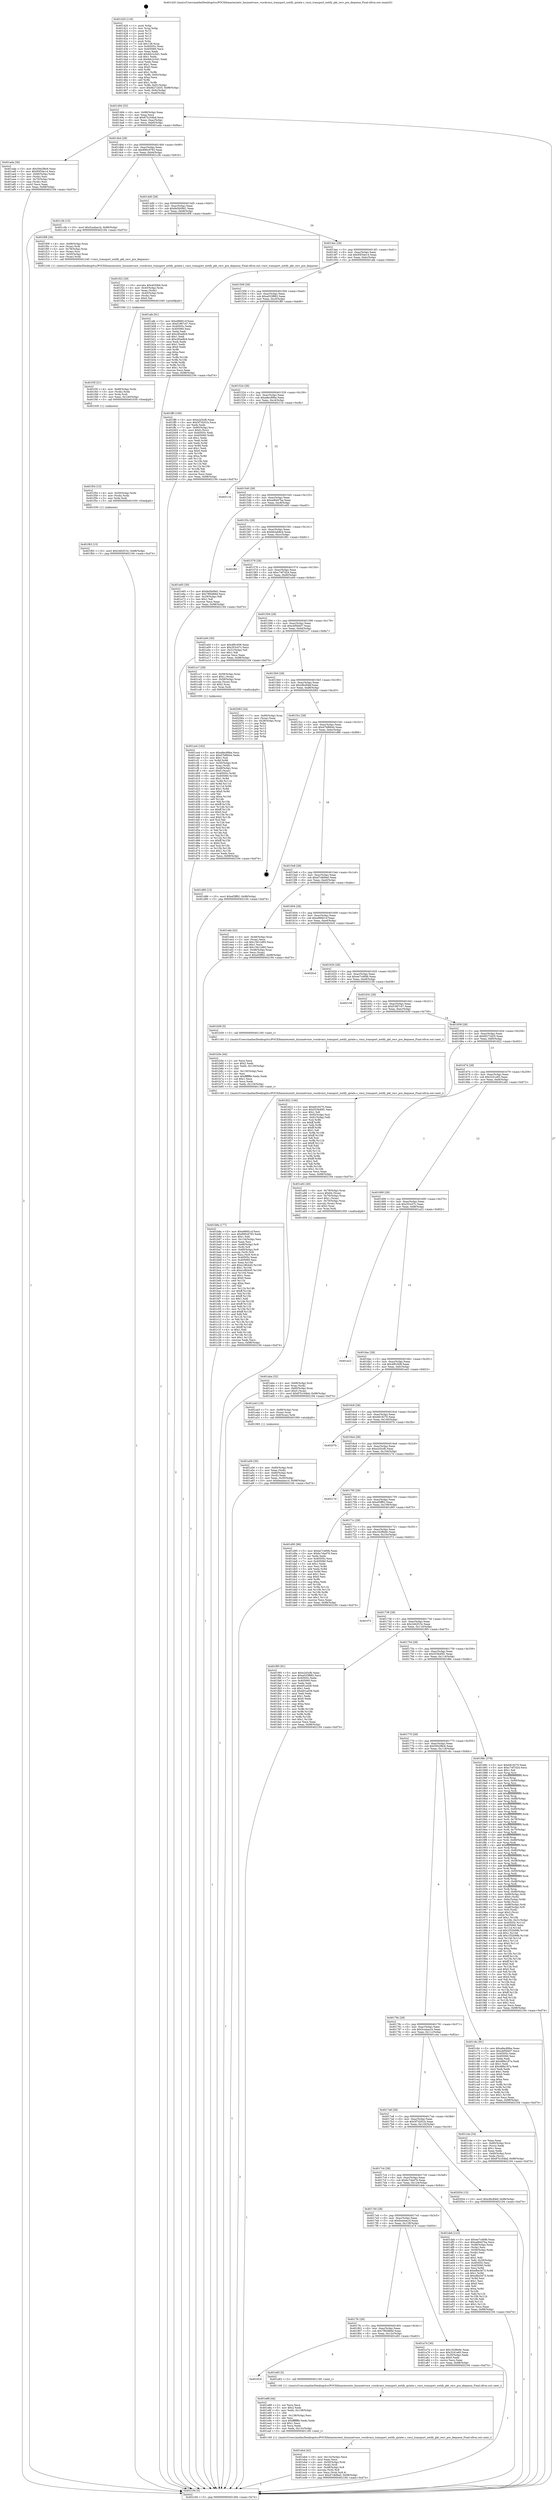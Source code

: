 digraph "0x401420" {
  label = "0x401420 (/mnt/c/Users/mathe/Desktop/tcc/POCII/binaries/extr_linuxnetvmw_vsockvmci_transport_notify_qstate.c_vmci_transport_notify_pkt_recv_pre_dequeue_Final-ollvm.out::main(0))"
  labelloc = "t"
  node[shape=record]

  Entry [label="",width=0.3,height=0.3,shape=circle,fillcolor=black,style=filled]
  "0x401494" [label="{
     0x401494 [32]\l
     | [instrs]\l
     &nbsp;&nbsp;0x401494 \<+6\>: mov -0x98(%rbp),%eax\l
     &nbsp;&nbsp;0x40149a \<+2\>: mov %eax,%ecx\l
     &nbsp;&nbsp;0x40149c \<+6\>: sub $0x87b164bd,%ecx\l
     &nbsp;&nbsp;0x4014a2 \<+6\>: mov %eax,-0xac(%rbp)\l
     &nbsp;&nbsp;0x4014a8 \<+6\>: mov %ecx,-0xb0(%rbp)\l
     &nbsp;&nbsp;0x4014ae \<+6\>: je 0000000000401ada \<main+0x6ba\>\l
  }"]
  "0x401ada" [label="{
     0x401ada [36]\l
     | [instrs]\l
     &nbsp;&nbsp;0x401ada \<+5\>: mov $0x5942f8c6,%eax\l
     &nbsp;&nbsp;0x401adf \<+5\>: mov $0x95f34e14,%ecx\l
     &nbsp;&nbsp;0x401ae4 \<+4\>: mov -0x60(%rbp),%rdx\l
     &nbsp;&nbsp;0x401ae8 \<+2\>: mov (%rdx),%esi\l
     &nbsp;&nbsp;0x401aea \<+4\>: mov -0x70(%rbp),%rdx\l
     &nbsp;&nbsp;0x401aee \<+2\>: cmp (%rdx),%esi\l
     &nbsp;&nbsp;0x401af0 \<+3\>: cmovl %ecx,%eax\l
     &nbsp;&nbsp;0x401af3 \<+6\>: mov %eax,-0x98(%rbp)\l
     &nbsp;&nbsp;0x401af9 \<+5\>: jmp 0000000000402194 \<main+0xd74\>\l
  }"]
  "0x4014b4" [label="{
     0x4014b4 [28]\l
     | [instrs]\l
     &nbsp;&nbsp;0x4014b4 \<+5\>: jmp 00000000004014b9 \<main+0x99\>\l
     &nbsp;&nbsp;0x4014b9 \<+6\>: mov -0xac(%rbp),%eax\l
     &nbsp;&nbsp;0x4014bf \<+5\>: sub $0x890c9783,%eax\l
     &nbsp;&nbsp;0x4014c4 \<+6\>: mov %eax,-0xb4(%rbp)\l
     &nbsp;&nbsp;0x4014ca \<+6\>: je 0000000000401c3b \<main+0x81b\>\l
  }"]
  Exit [label="",width=0.3,height=0.3,shape=circle,fillcolor=black,style=filled,peripheries=2]
  "0x401c3b" [label="{
     0x401c3b [15]\l
     | [instrs]\l
     &nbsp;&nbsp;0x401c3b \<+10\>: movl $0x5ca4aa1b,-0x98(%rbp)\l
     &nbsp;&nbsp;0x401c45 \<+5\>: jmp 0000000000402194 \<main+0xd74\>\l
  }"]
  "0x4014d0" [label="{
     0x4014d0 [28]\l
     | [instrs]\l
     &nbsp;&nbsp;0x4014d0 \<+5\>: jmp 00000000004014d5 \<main+0xb5\>\l
     &nbsp;&nbsp;0x4014d5 \<+6\>: mov -0xac(%rbp),%eax\l
     &nbsp;&nbsp;0x4014db \<+5\>: sub $0x8e5b09d1,%eax\l
     &nbsp;&nbsp;0x4014e0 \<+6\>: mov %eax,-0xb8(%rbp)\l
     &nbsp;&nbsp;0x4014e6 \<+6\>: je 0000000000401f08 \<main+0xae8\>\l
  }"]
  "0x401f63" [label="{
     0x401f63 [15]\l
     | [instrs]\l
     &nbsp;&nbsp;0x401f63 \<+10\>: movl $0x2462f15c,-0x98(%rbp)\l
     &nbsp;&nbsp;0x401f6d \<+5\>: jmp 0000000000402194 \<main+0xd74\>\l
  }"]
  "0x401f08" [label="{
     0x401f08 [26]\l
     | [instrs]\l
     &nbsp;&nbsp;0x401f08 \<+4\>: mov -0x68(%rbp),%rax\l
     &nbsp;&nbsp;0x401f0c \<+3\>: mov (%rax),%rdi\l
     &nbsp;&nbsp;0x401f0f \<+4\>: mov -0x78(%rbp),%rax\l
     &nbsp;&nbsp;0x401f13 \<+3\>: mov (%rax),%rsi\l
     &nbsp;&nbsp;0x401f16 \<+4\>: mov -0x50(%rbp),%rax\l
     &nbsp;&nbsp;0x401f1a \<+3\>: mov (%rax),%rdx\l
     &nbsp;&nbsp;0x401f1d \<+5\>: call 0000000000401240 \<vmci_transport_notify_pkt_recv_pre_dequeue\>\l
     | [calls]\l
     &nbsp;&nbsp;0x401240 \{1\} (/mnt/c/Users/mathe/Desktop/tcc/POCII/binaries/extr_linuxnetvmw_vsockvmci_transport_notify_qstate.c_vmci_transport_notify_pkt_recv_pre_dequeue_Final-ollvm.out::vmci_transport_notify_pkt_recv_pre_dequeue)\l
  }"]
  "0x4014ec" [label="{
     0x4014ec [28]\l
     | [instrs]\l
     &nbsp;&nbsp;0x4014ec \<+5\>: jmp 00000000004014f1 \<main+0xd1\>\l
     &nbsp;&nbsp;0x4014f1 \<+6\>: mov -0xac(%rbp),%eax\l
     &nbsp;&nbsp;0x4014f7 \<+5\>: sub $0x95f34e14,%eax\l
     &nbsp;&nbsp;0x4014fc \<+6\>: mov %eax,-0xbc(%rbp)\l
     &nbsp;&nbsp;0x401502 \<+6\>: je 0000000000401afe \<main+0x6de\>\l
  }"]
  "0x401f54" [label="{
     0x401f54 [15]\l
     | [instrs]\l
     &nbsp;&nbsp;0x401f54 \<+4\>: mov -0x50(%rbp),%rdx\l
     &nbsp;&nbsp;0x401f58 \<+3\>: mov (%rdx),%rdx\l
     &nbsp;&nbsp;0x401f5b \<+3\>: mov %rdx,%rdi\l
     &nbsp;&nbsp;0x401f5e \<+5\>: call 0000000000401030 \<free@plt\>\l
     | [calls]\l
     &nbsp;&nbsp;0x401030 \{1\} (unknown)\l
  }"]
  "0x401afe" [label="{
     0x401afe [91]\l
     | [instrs]\l
     &nbsp;&nbsp;0x401afe \<+5\>: mov $0xe86fd1cf,%eax\l
     &nbsp;&nbsp;0x401b03 \<+5\>: mov $0xf1987c47,%ecx\l
     &nbsp;&nbsp;0x401b08 \<+7\>: mov 0x40505c,%edx\l
     &nbsp;&nbsp;0x401b0f \<+7\>: mov 0x405060,%esi\l
     &nbsp;&nbsp;0x401b16 \<+2\>: mov %edx,%edi\l
     &nbsp;&nbsp;0x401b18 \<+6\>: add $0xc85adfc9,%edi\l
     &nbsp;&nbsp;0x401b1e \<+3\>: sub $0x1,%edi\l
     &nbsp;&nbsp;0x401b21 \<+6\>: sub $0xc85adfc9,%edi\l
     &nbsp;&nbsp;0x401b27 \<+3\>: imul %edi,%edx\l
     &nbsp;&nbsp;0x401b2a \<+3\>: and $0x1,%edx\l
     &nbsp;&nbsp;0x401b2d \<+3\>: cmp $0x0,%edx\l
     &nbsp;&nbsp;0x401b30 \<+4\>: sete %r8b\l
     &nbsp;&nbsp;0x401b34 \<+3\>: cmp $0xa,%esi\l
     &nbsp;&nbsp;0x401b37 \<+4\>: setl %r9b\l
     &nbsp;&nbsp;0x401b3b \<+3\>: mov %r8b,%r10b\l
     &nbsp;&nbsp;0x401b3e \<+3\>: and %r9b,%r10b\l
     &nbsp;&nbsp;0x401b41 \<+3\>: xor %r9b,%r8b\l
     &nbsp;&nbsp;0x401b44 \<+3\>: or %r8b,%r10b\l
     &nbsp;&nbsp;0x401b47 \<+4\>: test $0x1,%r10b\l
     &nbsp;&nbsp;0x401b4b \<+3\>: cmovne %ecx,%eax\l
     &nbsp;&nbsp;0x401b4e \<+6\>: mov %eax,-0x98(%rbp)\l
     &nbsp;&nbsp;0x401b54 \<+5\>: jmp 0000000000402194 \<main+0xd74\>\l
  }"]
  "0x401508" [label="{
     0x401508 [28]\l
     | [instrs]\l
     &nbsp;&nbsp;0x401508 \<+5\>: jmp 000000000040150d \<main+0xed\>\l
     &nbsp;&nbsp;0x40150d \<+6\>: mov -0xac(%rbp),%eax\l
     &nbsp;&nbsp;0x401513 \<+5\>: sub $0xa033f882,%eax\l
     &nbsp;&nbsp;0x401518 \<+6\>: mov %eax,-0xc0(%rbp)\l
     &nbsp;&nbsp;0x40151e \<+6\>: je 0000000000401ff0 \<main+0xbd0\>\l
  }"]
  "0x401f3f" [label="{
     0x401f3f [21]\l
     | [instrs]\l
     &nbsp;&nbsp;0x401f3f \<+4\>: mov -0x68(%rbp),%rdx\l
     &nbsp;&nbsp;0x401f43 \<+3\>: mov (%rdx),%rdx\l
     &nbsp;&nbsp;0x401f46 \<+3\>: mov %rdx,%rdi\l
     &nbsp;&nbsp;0x401f49 \<+6\>: mov %eax,-0x140(%rbp)\l
     &nbsp;&nbsp;0x401f4f \<+5\>: call 0000000000401030 \<free@plt\>\l
     | [calls]\l
     &nbsp;&nbsp;0x401030 \{1\} (unknown)\l
  }"]
  "0x401ff0" [label="{
     0x401ff0 [100]\l
     | [instrs]\l
     &nbsp;&nbsp;0x401ff0 \<+5\>: mov $0xe2d3cfb,%eax\l
     &nbsp;&nbsp;0x401ff5 \<+5\>: mov $0x5f7d201b,%ecx\l
     &nbsp;&nbsp;0x401ffa \<+2\>: xor %edx,%edx\l
     &nbsp;&nbsp;0x401ffc \<+7\>: mov -0x90(%rbp),%rsi\l
     &nbsp;&nbsp;0x402003 \<+6\>: movl $0x0,(%rsi)\l
     &nbsp;&nbsp;0x402009 \<+7\>: mov 0x40505c,%edi\l
     &nbsp;&nbsp;0x402010 \<+8\>: mov 0x405060,%r8d\l
     &nbsp;&nbsp;0x402018 \<+3\>: sub $0x1,%edx\l
     &nbsp;&nbsp;0x40201b \<+3\>: mov %edi,%r9d\l
     &nbsp;&nbsp;0x40201e \<+3\>: add %edx,%r9d\l
     &nbsp;&nbsp;0x402021 \<+4\>: imul %r9d,%edi\l
     &nbsp;&nbsp;0x402025 \<+3\>: and $0x1,%edi\l
     &nbsp;&nbsp;0x402028 \<+3\>: cmp $0x0,%edi\l
     &nbsp;&nbsp;0x40202b \<+4\>: sete %r10b\l
     &nbsp;&nbsp;0x40202f \<+4\>: cmp $0xa,%r8d\l
     &nbsp;&nbsp;0x402033 \<+4\>: setl %r11b\l
     &nbsp;&nbsp;0x402037 \<+3\>: mov %r10b,%bl\l
     &nbsp;&nbsp;0x40203a \<+3\>: and %r11b,%bl\l
     &nbsp;&nbsp;0x40203d \<+3\>: xor %r11b,%r10b\l
     &nbsp;&nbsp;0x402040 \<+3\>: or %r10b,%bl\l
     &nbsp;&nbsp;0x402043 \<+3\>: test $0x1,%bl\l
     &nbsp;&nbsp;0x402046 \<+3\>: cmovne %ecx,%eax\l
     &nbsp;&nbsp;0x402049 \<+6\>: mov %eax,-0x98(%rbp)\l
     &nbsp;&nbsp;0x40204f \<+5\>: jmp 0000000000402194 \<main+0xd74\>\l
  }"]
  "0x401524" [label="{
     0x401524 [28]\l
     | [instrs]\l
     &nbsp;&nbsp;0x401524 \<+5\>: jmp 0000000000401529 \<main+0x109\>\l
     &nbsp;&nbsp;0x401529 \<+6\>: mov -0xac(%rbp),%eax\l
     &nbsp;&nbsp;0x40152f \<+5\>: sub $0xa8ec89be,%eax\l
     &nbsp;&nbsp;0x401534 \<+6\>: mov %eax,-0xc4(%rbp)\l
     &nbsp;&nbsp;0x40153a \<+6\>: je 000000000040211b \<main+0xcfb\>\l
  }"]
  "0x401f22" [label="{
     0x401f22 [29]\l
     | [instrs]\l
     &nbsp;&nbsp;0x401f22 \<+10\>: movabs $0x4030b6,%rdi\l
     &nbsp;&nbsp;0x401f2c \<+4\>: mov -0x40(%rbp),%rdx\l
     &nbsp;&nbsp;0x401f30 \<+2\>: mov %eax,(%rdx)\l
     &nbsp;&nbsp;0x401f32 \<+4\>: mov -0x40(%rbp),%rdx\l
     &nbsp;&nbsp;0x401f36 \<+2\>: mov (%rdx),%esi\l
     &nbsp;&nbsp;0x401f38 \<+2\>: mov $0x0,%al\l
     &nbsp;&nbsp;0x401f3a \<+5\>: call 0000000000401040 \<printf@plt\>\l
     | [calls]\l
     &nbsp;&nbsp;0x401040 \{1\} (unknown)\l
  }"]
  "0x40211b" [label="{
     0x40211b\l
  }", style=dashed]
  "0x401540" [label="{
     0x401540 [28]\l
     | [instrs]\l
     &nbsp;&nbsp;0x401540 \<+5\>: jmp 0000000000401545 \<main+0x125\>\l
     &nbsp;&nbsp;0x401545 \<+6\>: mov -0xac(%rbp),%eax\l
     &nbsp;&nbsp;0x40154b \<+5\>: sub $0xad8447ba,%eax\l
     &nbsp;&nbsp;0x401550 \<+6\>: mov %eax,-0xc8(%rbp)\l
     &nbsp;&nbsp;0x401556 \<+6\>: je 0000000000401e65 \<main+0xa45\>\l
  }"]
  "0x401eb4" [label="{
     0x401eb4 [42]\l
     | [instrs]\l
     &nbsp;&nbsp;0x401eb4 \<+6\>: mov -0x13c(%rbp),%ecx\l
     &nbsp;&nbsp;0x401eba \<+3\>: imul %eax,%ecx\l
     &nbsp;&nbsp;0x401ebd \<+4\>: mov -0x50(%rbp),%rdi\l
     &nbsp;&nbsp;0x401ec1 \<+3\>: mov (%rdi),%rdi\l
     &nbsp;&nbsp;0x401ec4 \<+4\>: mov -0x48(%rbp),%r8\l
     &nbsp;&nbsp;0x401ec8 \<+3\>: movslq (%r8),%r8\l
     &nbsp;&nbsp;0x401ecb \<+4\>: mov %ecx,(%rdi,%r8,4)\l
     &nbsp;&nbsp;0x401ecf \<+10\>: movl $0xd7c8d9a0,-0x98(%rbp)\l
     &nbsp;&nbsp;0x401ed9 \<+5\>: jmp 0000000000402194 \<main+0xd74\>\l
  }"]
  "0x401e65" [label="{
     0x401e65 [30]\l
     | [instrs]\l
     &nbsp;&nbsp;0x401e65 \<+5\>: mov $0x8e5b09d1,%eax\l
     &nbsp;&nbsp;0x401e6a \<+5\>: mov $0x7f60d66d,%ecx\l
     &nbsp;&nbsp;0x401e6f \<+3\>: mov -0x29(%rbp),%dl\l
     &nbsp;&nbsp;0x401e72 \<+3\>: test $0x1,%dl\l
     &nbsp;&nbsp;0x401e75 \<+3\>: cmovne %ecx,%eax\l
     &nbsp;&nbsp;0x401e78 \<+6\>: mov %eax,-0x98(%rbp)\l
     &nbsp;&nbsp;0x401e7e \<+5\>: jmp 0000000000402194 \<main+0xd74\>\l
  }"]
  "0x40155c" [label="{
     0x40155c [28]\l
     | [instrs]\l
     &nbsp;&nbsp;0x40155c \<+5\>: jmp 0000000000401561 \<main+0x141\>\l
     &nbsp;&nbsp;0x401561 \<+6\>: mov -0xac(%rbp),%eax\l
     &nbsp;&nbsp;0x401567 \<+5\>: sub $0xbb3ab8c4,%eax\l
     &nbsp;&nbsp;0x40156c \<+6\>: mov %eax,-0xcc(%rbp)\l
     &nbsp;&nbsp;0x401572 \<+6\>: je 0000000000401f81 \<main+0xb61\>\l
  }"]
  "0x401e88" [label="{
     0x401e88 [44]\l
     | [instrs]\l
     &nbsp;&nbsp;0x401e88 \<+2\>: xor %ecx,%ecx\l
     &nbsp;&nbsp;0x401e8a \<+5\>: mov $0x2,%edx\l
     &nbsp;&nbsp;0x401e8f \<+6\>: mov %edx,-0x138(%rbp)\l
     &nbsp;&nbsp;0x401e95 \<+1\>: cltd\l
     &nbsp;&nbsp;0x401e96 \<+6\>: mov -0x138(%rbp),%esi\l
     &nbsp;&nbsp;0x401e9c \<+2\>: idiv %esi\l
     &nbsp;&nbsp;0x401e9e \<+6\>: imul $0xfffffffe,%edx,%edx\l
     &nbsp;&nbsp;0x401ea4 \<+3\>: sub $0x1,%ecx\l
     &nbsp;&nbsp;0x401ea7 \<+2\>: sub %ecx,%edx\l
     &nbsp;&nbsp;0x401ea9 \<+6\>: mov %edx,-0x13c(%rbp)\l
     &nbsp;&nbsp;0x401eaf \<+5\>: call 0000000000401160 \<next_i\>\l
     | [calls]\l
     &nbsp;&nbsp;0x401160 \{1\} (/mnt/c/Users/mathe/Desktop/tcc/POCII/binaries/extr_linuxnetvmw_vsockvmci_transport_notify_qstate.c_vmci_transport_notify_pkt_recv_pre_dequeue_Final-ollvm.out::next_i)\l
  }"]
  "0x401f81" [label="{
     0x401f81\l
  }", style=dashed]
  "0x401578" [label="{
     0x401578 [28]\l
     | [instrs]\l
     &nbsp;&nbsp;0x401578 \<+5\>: jmp 000000000040157d \<main+0x15d\>\l
     &nbsp;&nbsp;0x40157d \<+6\>: mov -0xac(%rbp),%eax\l
     &nbsp;&nbsp;0x401583 \<+5\>: sub $0xc74f7d24,%eax\l
     &nbsp;&nbsp;0x401588 \<+6\>: mov %eax,-0xd0(%rbp)\l
     &nbsp;&nbsp;0x40158e \<+6\>: je 0000000000401a04 \<main+0x5e4\>\l
  }"]
  "0x401818" [label="{
     0x401818\l
  }", style=dashed]
  "0x401a04" [label="{
     0x401a04 [30]\l
     | [instrs]\l
     &nbsp;&nbsp;0x401a04 \<+5\>: mov $0x4f81608,%eax\l
     &nbsp;&nbsp;0x401a09 \<+5\>: mov $0x353c07c,%ecx\l
     &nbsp;&nbsp;0x401a0e \<+3\>: mov -0x31(%rbp),%dl\l
     &nbsp;&nbsp;0x401a11 \<+3\>: test $0x1,%dl\l
     &nbsp;&nbsp;0x401a14 \<+3\>: cmovne %ecx,%eax\l
     &nbsp;&nbsp;0x401a17 \<+6\>: mov %eax,-0x98(%rbp)\l
     &nbsp;&nbsp;0x401a1d \<+5\>: jmp 0000000000402194 \<main+0xd74\>\l
  }"]
  "0x401594" [label="{
     0x401594 [28]\l
     | [instrs]\l
     &nbsp;&nbsp;0x401594 \<+5\>: jmp 0000000000401599 \<main+0x179\>\l
     &nbsp;&nbsp;0x401599 \<+6\>: mov -0xac(%rbp),%eax\l
     &nbsp;&nbsp;0x40159f \<+5\>: sub $0xcbf5bb07,%eax\l
     &nbsp;&nbsp;0x4015a4 \<+6\>: mov %eax,-0xd4(%rbp)\l
     &nbsp;&nbsp;0x4015aa \<+6\>: je 0000000000401cc7 \<main+0x8a7\>\l
  }"]
  "0x401e83" [label="{
     0x401e83 [5]\l
     | [instrs]\l
     &nbsp;&nbsp;0x401e83 \<+5\>: call 0000000000401160 \<next_i\>\l
     | [calls]\l
     &nbsp;&nbsp;0x401160 \{1\} (/mnt/c/Users/mathe/Desktop/tcc/POCII/binaries/extr_linuxnetvmw_vsockvmci_transport_notify_qstate.c_vmci_transport_notify_pkt_recv_pre_dequeue_Final-ollvm.out::next_i)\l
  }"]
  "0x401cc7" [label="{
     0x401cc7 [29]\l
     | [instrs]\l
     &nbsp;&nbsp;0x401cc7 \<+4\>: mov -0x58(%rbp),%rax\l
     &nbsp;&nbsp;0x401ccb \<+6\>: movl $0x1,(%rax)\l
     &nbsp;&nbsp;0x401cd1 \<+4\>: mov -0x58(%rbp),%rax\l
     &nbsp;&nbsp;0x401cd5 \<+3\>: movslq (%rax),%rax\l
     &nbsp;&nbsp;0x401cd8 \<+4\>: shl $0x2,%rax\l
     &nbsp;&nbsp;0x401cdc \<+3\>: mov %rax,%rdi\l
     &nbsp;&nbsp;0x401cdf \<+5\>: call 0000000000401050 \<malloc@plt\>\l
     | [calls]\l
     &nbsp;&nbsp;0x401050 \{1\} (unknown)\l
  }"]
  "0x4015b0" [label="{
     0x4015b0 [28]\l
     | [instrs]\l
     &nbsp;&nbsp;0x4015b0 \<+5\>: jmp 00000000004015b5 \<main+0x195\>\l
     &nbsp;&nbsp;0x4015b5 \<+6\>: mov -0xac(%rbp),%eax\l
     &nbsp;&nbsp;0x4015bb \<+5\>: sub $0xcfbc84bf,%eax\l
     &nbsp;&nbsp;0x4015c0 \<+6\>: mov %eax,-0xd8(%rbp)\l
     &nbsp;&nbsp;0x4015c6 \<+6\>: je 0000000000402063 \<main+0xc43\>\l
  }"]
  "0x401ce4" [label="{
     0x401ce4 [162]\l
     | [instrs]\l
     &nbsp;&nbsp;0x401ce4 \<+5\>: mov $0xa8ec89be,%ecx\l
     &nbsp;&nbsp;0x401ce9 \<+5\>: mov $0xd7bf6644,%edx\l
     &nbsp;&nbsp;0x401cee \<+3\>: mov $0x1,%sil\l
     &nbsp;&nbsp;0x401cf1 \<+3\>: xor %r8d,%r8d\l
     &nbsp;&nbsp;0x401cf4 \<+4\>: mov -0x50(%rbp),%rdi\l
     &nbsp;&nbsp;0x401cf8 \<+3\>: mov %rax,(%rdi)\l
     &nbsp;&nbsp;0x401cfb \<+4\>: mov -0x48(%rbp),%rax\l
     &nbsp;&nbsp;0x401cff \<+6\>: movl $0x0,(%rax)\l
     &nbsp;&nbsp;0x401d05 \<+8\>: mov 0x40505c,%r9d\l
     &nbsp;&nbsp;0x401d0d \<+8\>: mov 0x405060,%r10d\l
     &nbsp;&nbsp;0x401d15 \<+4\>: sub $0x1,%r8d\l
     &nbsp;&nbsp;0x401d19 \<+3\>: mov %r9d,%r11d\l
     &nbsp;&nbsp;0x401d1c \<+3\>: add %r8d,%r11d\l
     &nbsp;&nbsp;0x401d1f \<+4\>: imul %r11d,%r9d\l
     &nbsp;&nbsp;0x401d23 \<+4\>: and $0x1,%r9d\l
     &nbsp;&nbsp;0x401d27 \<+4\>: cmp $0x0,%r9d\l
     &nbsp;&nbsp;0x401d2b \<+3\>: sete %bl\l
     &nbsp;&nbsp;0x401d2e \<+4\>: cmp $0xa,%r10d\l
     &nbsp;&nbsp;0x401d32 \<+4\>: setl %r14b\l
     &nbsp;&nbsp;0x401d36 \<+3\>: mov %bl,%r15b\l
     &nbsp;&nbsp;0x401d39 \<+4\>: xor $0xff,%r15b\l
     &nbsp;&nbsp;0x401d3d \<+3\>: mov %r14b,%r12b\l
     &nbsp;&nbsp;0x401d40 \<+4\>: xor $0xff,%r12b\l
     &nbsp;&nbsp;0x401d44 \<+4\>: xor $0x0,%sil\l
     &nbsp;&nbsp;0x401d48 \<+3\>: mov %r15b,%r13b\l
     &nbsp;&nbsp;0x401d4b \<+4\>: and $0x0,%r13b\l
     &nbsp;&nbsp;0x401d4f \<+3\>: and %sil,%bl\l
     &nbsp;&nbsp;0x401d52 \<+3\>: mov %r12b,%al\l
     &nbsp;&nbsp;0x401d55 \<+2\>: and $0x0,%al\l
     &nbsp;&nbsp;0x401d57 \<+3\>: and %sil,%r14b\l
     &nbsp;&nbsp;0x401d5a \<+3\>: or %bl,%r13b\l
     &nbsp;&nbsp;0x401d5d \<+3\>: or %r14b,%al\l
     &nbsp;&nbsp;0x401d60 \<+3\>: xor %al,%r13b\l
     &nbsp;&nbsp;0x401d63 \<+3\>: or %r12b,%r15b\l
     &nbsp;&nbsp;0x401d66 \<+4\>: xor $0xff,%r15b\l
     &nbsp;&nbsp;0x401d6a \<+4\>: or $0x0,%sil\l
     &nbsp;&nbsp;0x401d6e \<+3\>: and %sil,%r15b\l
     &nbsp;&nbsp;0x401d71 \<+3\>: or %r15b,%r13b\l
     &nbsp;&nbsp;0x401d74 \<+4\>: test $0x1,%r13b\l
     &nbsp;&nbsp;0x401d78 \<+3\>: cmovne %edx,%ecx\l
     &nbsp;&nbsp;0x401d7b \<+6\>: mov %ecx,-0x98(%rbp)\l
     &nbsp;&nbsp;0x401d81 \<+5\>: jmp 0000000000402194 \<main+0xd74\>\l
  }"]
  "0x402063" [label="{
     0x402063 [24]\l
     | [instrs]\l
     &nbsp;&nbsp;0x402063 \<+7\>: mov -0x90(%rbp),%rax\l
     &nbsp;&nbsp;0x40206a \<+2\>: mov (%rax),%eax\l
     &nbsp;&nbsp;0x40206c \<+4\>: lea -0x28(%rbp),%rsp\l
     &nbsp;&nbsp;0x402070 \<+1\>: pop %rbx\l
     &nbsp;&nbsp;0x402071 \<+2\>: pop %r12\l
     &nbsp;&nbsp;0x402073 \<+2\>: pop %r13\l
     &nbsp;&nbsp;0x402075 \<+2\>: pop %r14\l
     &nbsp;&nbsp;0x402077 \<+2\>: pop %r15\l
     &nbsp;&nbsp;0x402079 \<+1\>: pop %rbp\l
     &nbsp;&nbsp;0x40207a \<+1\>: ret\l
  }"]
  "0x4015cc" [label="{
     0x4015cc [28]\l
     | [instrs]\l
     &nbsp;&nbsp;0x4015cc \<+5\>: jmp 00000000004015d1 \<main+0x1b1\>\l
     &nbsp;&nbsp;0x4015d1 \<+6\>: mov -0xac(%rbp),%eax\l
     &nbsp;&nbsp;0x4015d7 \<+5\>: sub $0xd7bf6644,%eax\l
     &nbsp;&nbsp;0x4015dc \<+6\>: mov %eax,-0xdc(%rbp)\l
     &nbsp;&nbsp;0x4015e2 \<+6\>: je 0000000000401d86 \<main+0x966\>\l
  }"]
  "0x401b8a" [label="{
     0x401b8a [177]\l
     | [instrs]\l
     &nbsp;&nbsp;0x401b8a \<+5\>: mov $0xe86fd1cf,%ecx\l
     &nbsp;&nbsp;0x401b8f \<+5\>: mov $0x890c9783,%edx\l
     &nbsp;&nbsp;0x401b94 \<+3\>: mov $0x1,%dil\l
     &nbsp;&nbsp;0x401b97 \<+6\>: mov -0x134(%rbp),%esi\l
     &nbsp;&nbsp;0x401b9d \<+3\>: imul %eax,%esi\l
     &nbsp;&nbsp;0x401ba0 \<+4\>: mov -0x68(%rbp),%r8\l
     &nbsp;&nbsp;0x401ba4 \<+3\>: mov (%r8),%r8\l
     &nbsp;&nbsp;0x401ba7 \<+4\>: mov -0x60(%rbp),%r9\l
     &nbsp;&nbsp;0x401bab \<+3\>: movslq (%r9),%r9\l
     &nbsp;&nbsp;0x401bae \<+4\>: mov %esi,(%r8,%r9,4)\l
     &nbsp;&nbsp;0x401bb2 \<+7\>: mov 0x40505c,%eax\l
     &nbsp;&nbsp;0x401bb9 \<+7\>: mov 0x405060,%esi\l
     &nbsp;&nbsp;0x401bc0 \<+3\>: mov %eax,%r10d\l
     &nbsp;&nbsp;0x401bc3 \<+7\>: add $0xe18fcb45,%r10d\l
     &nbsp;&nbsp;0x401bca \<+4\>: sub $0x1,%r10d\l
     &nbsp;&nbsp;0x401bce \<+7\>: sub $0xe18fcb45,%r10d\l
     &nbsp;&nbsp;0x401bd5 \<+4\>: imul %r10d,%eax\l
     &nbsp;&nbsp;0x401bd9 \<+3\>: and $0x1,%eax\l
     &nbsp;&nbsp;0x401bdc \<+3\>: cmp $0x0,%eax\l
     &nbsp;&nbsp;0x401bdf \<+4\>: sete %r11b\l
     &nbsp;&nbsp;0x401be3 \<+3\>: cmp $0xa,%esi\l
     &nbsp;&nbsp;0x401be6 \<+3\>: setl %bl\l
     &nbsp;&nbsp;0x401be9 \<+3\>: mov %r11b,%r14b\l
     &nbsp;&nbsp;0x401bec \<+4\>: xor $0xff,%r14b\l
     &nbsp;&nbsp;0x401bf0 \<+3\>: mov %bl,%r15b\l
     &nbsp;&nbsp;0x401bf3 \<+4\>: xor $0xff,%r15b\l
     &nbsp;&nbsp;0x401bf7 \<+4\>: xor $0x1,%dil\l
     &nbsp;&nbsp;0x401bfb \<+3\>: mov %r14b,%r12b\l
     &nbsp;&nbsp;0x401bfe \<+4\>: and $0xff,%r12b\l
     &nbsp;&nbsp;0x401c02 \<+3\>: and %dil,%r11b\l
     &nbsp;&nbsp;0x401c05 \<+3\>: mov %r15b,%r13b\l
     &nbsp;&nbsp;0x401c08 \<+4\>: and $0xff,%r13b\l
     &nbsp;&nbsp;0x401c0c \<+3\>: and %dil,%bl\l
     &nbsp;&nbsp;0x401c0f \<+3\>: or %r11b,%r12b\l
     &nbsp;&nbsp;0x401c12 \<+3\>: or %bl,%r13b\l
     &nbsp;&nbsp;0x401c15 \<+3\>: xor %r13b,%r12b\l
     &nbsp;&nbsp;0x401c18 \<+3\>: or %r15b,%r14b\l
     &nbsp;&nbsp;0x401c1b \<+4\>: xor $0xff,%r14b\l
     &nbsp;&nbsp;0x401c1f \<+4\>: or $0x1,%dil\l
     &nbsp;&nbsp;0x401c23 \<+3\>: and %dil,%r14b\l
     &nbsp;&nbsp;0x401c26 \<+3\>: or %r14b,%r12b\l
     &nbsp;&nbsp;0x401c29 \<+4\>: test $0x1,%r12b\l
     &nbsp;&nbsp;0x401c2d \<+3\>: cmovne %edx,%ecx\l
     &nbsp;&nbsp;0x401c30 \<+6\>: mov %ecx,-0x98(%rbp)\l
     &nbsp;&nbsp;0x401c36 \<+5\>: jmp 0000000000402194 \<main+0xd74\>\l
  }"]
  "0x401d86" [label="{
     0x401d86 [15]\l
     | [instrs]\l
     &nbsp;&nbsp;0x401d86 \<+10\>: movl $0xef3ff92,-0x98(%rbp)\l
     &nbsp;&nbsp;0x401d90 \<+5\>: jmp 0000000000402194 \<main+0xd74\>\l
  }"]
  "0x4015e8" [label="{
     0x4015e8 [28]\l
     | [instrs]\l
     &nbsp;&nbsp;0x4015e8 \<+5\>: jmp 00000000004015ed \<main+0x1cd\>\l
     &nbsp;&nbsp;0x4015ed \<+6\>: mov -0xac(%rbp),%eax\l
     &nbsp;&nbsp;0x4015f3 \<+5\>: sub $0xd7c8d9a0,%eax\l
     &nbsp;&nbsp;0x4015f8 \<+6\>: mov %eax,-0xe0(%rbp)\l
     &nbsp;&nbsp;0x4015fe \<+6\>: je 0000000000401ede \<main+0xabe\>\l
  }"]
  "0x401b5e" [label="{
     0x401b5e [44]\l
     | [instrs]\l
     &nbsp;&nbsp;0x401b5e \<+2\>: xor %ecx,%ecx\l
     &nbsp;&nbsp;0x401b60 \<+5\>: mov $0x2,%edx\l
     &nbsp;&nbsp;0x401b65 \<+6\>: mov %edx,-0x130(%rbp)\l
     &nbsp;&nbsp;0x401b6b \<+1\>: cltd\l
     &nbsp;&nbsp;0x401b6c \<+6\>: mov -0x130(%rbp),%esi\l
     &nbsp;&nbsp;0x401b72 \<+2\>: idiv %esi\l
     &nbsp;&nbsp;0x401b74 \<+6\>: imul $0xfffffffe,%edx,%edx\l
     &nbsp;&nbsp;0x401b7a \<+3\>: sub $0x1,%ecx\l
     &nbsp;&nbsp;0x401b7d \<+2\>: sub %ecx,%edx\l
     &nbsp;&nbsp;0x401b7f \<+6\>: mov %edx,-0x134(%rbp)\l
     &nbsp;&nbsp;0x401b85 \<+5\>: call 0000000000401160 \<next_i\>\l
     | [calls]\l
     &nbsp;&nbsp;0x401160 \{1\} (/mnt/c/Users/mathe/Desktop/tcc/POCII/binaries/extr_linuxnetvmw_vsockvmci_transport_notify_qstate.c_vmci_transport_notify_pkt_recv_pre_dequeue_Final-ollvm.out::next_i)\l
  }"]
  "0x401ede" [label="{
     0x401ede [42]\l
     | [instrs]\l
     &nbsp;&nbsp;0x401ede \<+4\>: mov -0x48(%rbp),%rax\l
     &nbsp;&nbsp;0x401ee2 \<+2\>: mov (%rax),%ecx\l
     &nbsp;&nbsp;0x401ee4 \<+6\>: sub $0x15612d93,%ecx\l
     &nbsp;&nbsp;0x401eea \<+3\>: add $0x1,%ecx\l
     &nbsp;&nbsp;0x401eed \<+6\>: add $0x15612d93,%ecx\l
     &nbsp;&nbsp;0x401ef3 \<+4\>: mov -0x48(%rbp),%rax\l
     &nbsp;&nbsp;0x401ef7 \<+2\>: mov %ecx,(%rax)\l
     &nbsp;&nbsp;0x401ef9 \<+10\>: movl $0xef3ff92,-0x98(%rbp)\l
     &nbsp;&nbsp;0x401f03 \<+5\>: jmp 0000000000402194 \<main+0xd74\>\l
  }"]
  "0x401604" [label="{
     0x401604 [28]\l
     | [instrs]\l
     &nbsp;&nbsp;0x401604 \<+5\>: jmp 0000000000401609 \<main+0x1e9\>\l
     &nbsp;&nbsp;0x401609 \<+6\>: mov -0xac(%rbp),%eax\l
     &nbsp;&nbsp;0x40160f \<+5\>: sub $0xe86fd1cf,%eax\l
     &nbsp;&nbsp;0x401614 \<+6\>: mov %eax,-0xe4(%rbp)\l
     &nbsp;&nbsp;0x40161a \<+6\>: je 00000000004020c0 \<main+0xca0\>\l
  }"]
  "0x401aba" [label="{
     0x401aba [32]\l
     | [instrs]\l
     &nbsp;&nbsp;0x401aba \<+4\>: mov -0x68(%rbp),%rdi\l
     &nbsp;&nbsp;0x401abe \<+3\>: mov %rax,(%rdi)\l
     &nbsp;&nbsp;0x401ac1 \<+4\>: mov -0x60(%rbp),%rax\l
     &nbsp;&nbsp;0x401ac5 \<+6\>: movl $0x0,(%rax)\l
     &nbsp;&nbsp;0x401acb \<+10\>: movl $0x87b164bd,-0x98(%rbp)\l
     &nbsp;&nbsp;0x401ad5 \<+5\>: jmp 0000000000402194 \<main+0xd74\>\l
  }"]
  "0x4020c0" [label="{
     0x4020c0\l
  }", style=dashed]
  "0x401620" [label="{
     0x401620 [28]\l
     | [instrs]\l
     &nbsp;&nbsp;0x401620 \<+5\>: jmp 0000000000401625 \<main+0x205\>\l
     &nbsp;&nbsp;0x401625 \<+6\>: mov -0xac(%rbp),%eax\l
     &nbsp;&nbsp;0x40162b \<+5\>: sub $0xee7c469b,%eax\l
     &nbsp;&nbsp;0x401630 \<+6\>: mov %eax,-0xe8(%rbp)\l
     &nbsp;&nbsp;0x401636 \<+6\>: je 0000000000402158 \<main+0xd38\>\l
  }"]
  "0x4017fc" [label="{
     0x4017fc [28]\l
     | [instrs]\l
     &nbsp;&nbsp;0x4017fc \<+5\>: jmp 0000000000401801 \<main+0x3e1\>\l
     &nbsp;&nbsp;0x401801 \<+6\>: mov -0xac(%rbp),%eax\l
     &nbsp;&nbsp;0x401807 \<+5\>: sub $0x7f60d66d,%eax\l
     &nbsp;&nbsp;0x40180c \<+6\>: mov %eax,-0x12c(%rbp)\l
     &nbsp;&nbsp;0x401812 \<+6\>: je 0000000000401e83 \<main+0xa63\>\l
  }"]
  "0x402158" [label="{
     0x402158\l
  }", style=dashed]
  "0x40163c" [label="{
     0x40163c [28]\l
     | [instrs]\l
     &nbsp;&nbsp;0x40163c \<+5\>: jmp 0000000000401641 \<main+0x221\>\l
     &nbsp;&nbsp;0x401641 \<+6\>: mov -0xac(%rbp),%eax\l
     &nbsp;&nbsp;0x401647 \<+5\>: sub $0xf1987c47,%eax\l
     &nbsp;&nbsp;0x40164c \<+6\>: mov %eax,-0xec(%rbp)\l
     &nbsp;&nbsp;0x401652 \<+6\>: je 0000000000401b59 \<main+0x739\>\l
  }"]
  "0x401a74" [label="{
     0x401a74 [30]\l
     | [instrs]\l
     &nbsp;&nbsp;0x401a74 \<+5\>: mov $0x162f6e9c,%eax\l
     &nbsp;&nbsp;0x401a79 \<+5\>: mov $0x3241e65,%ecx\l
     &nbsp;&nbsp;0x401a7e \<+3\>: mov -0x30(%rbp),%edx\l
     &nbsp;&nbsp;0x401a81 \<+3\>: cmp $0x0,%edx\l
     &nbsp;&nbsp;0x401a84 \<+3\>: cmove %ecx,%eax\l
     &nbsp;&nbsp;0x401a87 \<+6\>: mov %eax,-0x98(%rbp)\l
     &nbsp;&nbsp;0x401a8d \<+5\>: jmp 0000000000402194 \<main+0xd74\>\l
  }"]
  "0x401b59" [label="{
     0x401b59 [5]\l
     | [instrs]\l
     &nbsp;&nbsp;0x401b59 \<+5\>: call 0000000000401160 \<next_i\>\l
     | [calls]\l
     &nbsp;&nbsp;0x401160 \{1\} (/mnt/c/Users/mathe/Desktop/tcc/POCII/binaries/extr_linuxnetvmw_vsockvmci_transport_notify_qstate.c_vmci_transport_notify_pkt_recv_pre_dequeue_Final-ollvm.out::next_i)\l
  }"]
  "0x401658" [label="{
     0x401658 [28]\l
     | [instrs]\l
     &nbsp;&nbsp;0x401658 \<+5\>: jmp 000000000040165d \<main+0x23d\>\l
     &nbsp;&nbsp;0x40165d \<+6\>: mov -0xac(%rbp),%eax\l
     &nbsp;&nbsp;0x401663 \<+5\>: sub $0xfd272d35,%eax\l
     &nbsp;&nbsp;0x401668 \<+6\>: mov %eax,-0xf0(%rbp)\l
     &nbsp;&nbsp;0x40166e \<+6\>: je 0000000000401822 \<main+0x402\>\l
  }"]
  "0x4017e0" [label="{
     0x4017e0 [28]\l
     | [instrs]\l
     &nbsp;&nbsp;0x4017e0 \<+5\>: jmp 00000000004017e5 \<main+0x3c5\>\l
     &nbsp;&nbsp;0x4017e5 \<+6\>: mov -0xac(%rbp),%eax\l
     &nbsp;&nbsp;0x4017eb \<+5\>: sub $0x6ea4aa1d,%eax\l
     &nbsp;&nbsp;0x4017f0 \<+6\>: mov %eax,-0x128(%rbp)\l
     &nbsp;&nbsp;0x4017f6 \<+6\>: je 0000000000401a74 \<main+0x654\>\l
  }"]
  "0x401822" [label="{
     0x401822 [106]\l
     | [instrs]\l
     &nbsp;&nbsp;0x401822 \<+5\>: mov $0xb819270,%eax\l
     &nbsp;&nbsp;0x401827 \<+5\>: mov $0x553b40f1,%ecx\l
     &nbsp;&nbsp;0x40182c \<+2\>: mov $0x1,%dl\l
     &nbsp;&nbsp;0x40182e \<+7\>: mov -0x92(%rbp),%sil\l
     &nbsp;&nbsp;0x401835 \<+7\>: mov -0x91(%rbp),%dil\l
     &nbsp;&nbsp;0x40183c \<+3\>: mov %sil,%r8b\l
     &nbsp;&nbsp;0x40183f \<+4\>: xor $0xff,%r8b\l
     &nbsp;&nbsp;0x401843 \<+3\>: mov %dil,%r9b\l
     &nbsp;&nbsp;0x401846 \<+4\>: xor $0xff,%r9b\l
     &nbsp;&nbsp;0x40184a \<+3\>: xor $0x1,%dl\l
     &nbsp;&nbsp;0x40184d \<+3\>: mov %r8b,%r10b\l
     &nbsp;&nbsp;0x401850 \<+4\>: and $0xff,%r10b\l
     &nbsp;&nbsp;0x401854 \<+3\>: and %dl,%sil\l
     &nbsp;&nbsp;0x401857 \<+3\>: mov %r9b,%r11b\l
     &nbsp;&nbsp;0x40185a \<+4\>: and $0xff,%r11b\l
     &nbsp;&nbsp;0x40185e \<+3\>: and %dl,%dil\l
     &nbsp;&nbsp;0x401861 \<+3\>: or %sil,%r10b\l
     &nbsp;&nbsp;0x401864 \<+3\>: or %dil,%r11b\l
     &nbsp;&nbsp;0x401867 \<+3\>: xor %r11b,%r10b\l
     &nbsp;&nbsp;0x40186a \<+3\>: or %r9b,%r8b\l
     &nbsp;&nbsp;0x40186d \<+4\>: xor $0xff,%r8b\l
     &nbsp;&nbsp;0x401871 \<+3\>: or $0x1,%dl\l
     &nbsp;&nbsp;0x401874 \<+3\>: and %dl,%r8b\l
     &nbsp;&nbsp;0x401877 \<+3\>: or %r8b,%r10b\l
     &nbsp;&nbsp;0x40187a \<+4\>: test $0x1,%r10b\l
     &nbsp;&nbsp;0x40187e \<+3\>: cmovne %ecx,%eax\l
     &nbsp;&nbsp;0x401881 \<+6\>: mov %eax,-0x98(%rbp)\l
     &nbsp;&nbsp;0x401887 \<+5\>: jmp 0000000000402194 \<main+0xd74\>\l
  }"]
  "0x401674" [label="{
     0x401674 [28]\l
     | [instrs]\l
     &nbsp;&nbsp;0x401674 \<+5\>: jmp 0000000000401679 \<main+0x259\>\l
     &nbsp;&nbsp;0x401679 \<+6\>: mov -0xac(%rbp),%eax\l
     &nbsp;&nbsp;0x40167f \<+5\>: sub $0x3241e65,%eax\l
     &nbsp;&nbsp;0x401684 \<+6\>: mov %eax,-0xf4(%rbp)\l
     &nbsp;&nbsp;0x40168a \<+6\>: je 0000000000401a92 \<main+0x672\>\l
  }"]
  "0x402194" [label="{
     0x402194 [5]\l
     | [instrs]\l
     &nbsp;&nbsp;0x402194 \<+5\>: jmp 0000000000401494 \<main+0x74\>\l
  }"]
  "0x401420" [label="{
     0x401420 [116]\l
     | [instrs]\l
     &nbsp;&nbsp;0x401420 \<+1\>: push %rbp\l
     &nbsp;&nbsp;0x401421 \<+3\>: mov %rsp,%rbp\l
     &nbsp;&nbsp;0x401424 \<+2\>: push %r15\l
     &nbsp;&nbsp;0x401426 \<+2\>: push %r14\l
     &nbsp;&nbsp;0x401428 \<+2\>: push %r13\l
     &nbsp;&nbsp;0x40142a \<+2\>: push %r12\l
     &nbsp;&nbsp;0x40142c \<+1\>: push %rbx\l
     &nbsp;&nbsp;0x40142d \<+7\>: sub $0x138,%rsp\l
     &nbsp;&nbsp;0x401434 \<+7\>: mov 0x40505c,%eax\l
     &nbsp;&nbsp;0x40143b \<+7\>: mov 0x405060,%ecx\l
     &nbsp;&nbsp;0x401442 \<+2\>: mov %eax,%edx\l
     &nbsp;&nbsp;0x401444 \<+6\>: add $0x6dc2c5d1,%edx\l
     &nbsp;&nbsp;0x40144a \<+3\>: sub $0x1,%edx\l
     &nbsp;&nbsp;0x40144d \<+6\>: sub $0x6dc2c5d1,%edx\l
     &nbsp;&nbsp;0x401453 \<+3\>: imul %edx,%eax\l
     &nbsp;&nbsp;0x401456 \<+3\>: and $0x1,%eax\l
     &nbsp;&nbsp;0x401459 \<+3\>: cmp $0x0,%eax\l
     &nbsp;&nbsp;0x40145c \<+4\>: sete %r8b\l
     &nbsp;&nbsp;0x401460 \<+4\>: and $0x1,%r8b\l
     &nbsp;&nbsp;0x401464 \<+7\>: mov %r8b,-0x92(%rbp)\l
     &nbsp;&nbsp;0x40146b \<+3\>: cmp $0xa,%ecx\l
     &nbsp;&nbsp;0x40146e \<+4\>: setl %r8b\l
     &nbsp;&nbsp;0x401472 \<+4\>: and $0x1,%r8b\l
     &nbsp;&nbsp;0x401476 \<+7\>: mov %r8b,-0x91(%rbp)\l
     &nbsp;&nbsp;0x40147d \<+10\>: movl $0xfd272d35,-0x98(%rbp)\l
     &nbsp;&nbsp;0x401487 \<+6\>: mov %edi,-0x9c(%rbp)\l
     &nbsp;&nbsp;0x40148d \<+7\>: mov %rsi,-0xa8(%rbp)\l
  }"]
  "0x401deb" [label="{
     0x401deb [122]\l
     | [instrs]\l
     &nbsp;&nbsp;0x401deb \<+5\>: mov $0xee7c469b,%eax\l
     &nbsp;&nbsp;0x401df0 \<+5\>: mov $0xad8447ba,%ecx\l
     &nbsp;&nbsp;0x401df5 \<+4\>: mov -0x48(%rbp),%rdx\l
     &nbsp;&nbsp;0x401df9 \<+2\>: mov (%rdx),%esi\l
     &nbsp;&nbsp;0x401dfb \<+4\>: mov -0x58(%rbp),%rdx\l
     &nbsp;&nbsp;0x401dff \<+2\>: cmp (%rdx),%esi\l
     &nbsp;&nbsp;0x401e01 \<+4\>: setl %dil\l
     &nbsp;&nbsp;0x401e05 \<+4\>: and $0x1,%dil\l
     &nbsp;&nbsp;0x401e09 \<+4\>: mov %dil,-0x29(%rbp)\l
     &nbsp;&nbsp;0x401e0d \<+7\>: mov 0x40505c,%esi\l
     &nbsp;&nbsp;0x401e14 \<+8\>: mov 0x405060,%r8d\l
     &nbsp;&nbsp;0x401e1c \<+3\>: mov %esi,%r9d\l
     &nbsp;&nbsp;0x401e1f \<+7\>: add $0xefbe3d73,%r9d\l
     &nbsp;&nbsp;0x401e26 \<+4\>: sub $0x1,%r9d\l
     &nbsp;&nbsp;0x401e2a \<+7\>: sub $0xefbe3d73,%r9d\l
     &nbsp;&nbsp;0x401e31 \<+4\>: imul %r9d,%esi\l
     &nbsp;&nbsp;0x401e35 \<+3\>: and $0x1,%esi\l
     &nbsp;&nbsp;0x401e38 \<+3\>: cmp $0x0,%esi\l
     &nbsp;&nbsp;0x401e3b \<+4\>: sete %dil\l
     &nbsp;&nbsp;0x401e3f \<+4\>: cmp $0xa,%r8d\l
     &nbsp;&nbsp;0x401e43 \<+4\>: setl %r10b\l
     &nbsp;&nbsp;0x401e47 \<+3\>: mov %dil,%r11b\l
     &nbsp;&nbsp;0x401e4a \<+3\>: and %r10b,%r11b\l
     &nbsp;&nbsp;0x401e4d \<+3\>: xor %r10b,%dil\l
     &nbsp;&nbsp;0x401e50 \<+3\>: or %dil,%r11b\l
     &nbsp;&nbsp;0x401e53 \<+4\>: test $0x1,%r11b\l
     &nbsp;&nbsp;0x401e57 \<+3\>: cmovne %ecx,%eax\l
     &nbsp;&nbsp;0x401e5a \<+6\>: mov %eax,-0x98(%rbp)\l
     &nbsp;&nbsp;0x401e60 \<+5\>: jmp 0000000000402194 \<main+0xd74\>\l
  }"]
  "0x401a92" [label="{
     0x401a92 [40]\l
     | [instrs]\l
     &nbsp;&nbsp;0x401a92 \<+4\>: mov -0x78(%rbp),%rax\l
     &nbsp;&nbsp;0x401a96 \<+7\>: movq $0x64,(%rax)\l
     &nbsp;&nbsp;0x401a9d \<+4\>: mov -0x70(%rbp),%rax\l
     &nbsp;&nbsp;0x401aa1 \<+6\>: movl $0x1,(%rax)\l
     &nbsp;&nbsp;0x401aa7 \<+4\>: mov -0x70(%rbp),%rax\l
     &nbsp;&nbsp;0x401aab \<+3\>: movslq (%rax),%rax\l
     &nbsp;&nbsp;0x401aae \<+4\>: shl $0x2,%rax\l
     &nbsp;&nbsp;0x401ab2 \<+3\>: mov %rax,%rdi\l
     &nbsp;&nbsp;0x401ab5 \<+5\>: call 0000000000401050 \<malloc@plt\>\l
     | [calls]\l
     &nbsp;&nbsp;0x401050 \{1\} (unknown)\l
  }"]
  "0x401690" [label="{
     0x401690 [28]\l
     | [instrs]\l
     &nbsp;&nbsp;0x401690 \<+5\>: jmp 0000000000401695 \<main+0x275\>\l
     &nbsp;&nbsp;0x401695 \<+6\>: mov -0xac(%rbp),%eax\l
     &nbsp;&nbsp;0x40169b \<+5\>: sub $0x353c07c,%eax\l
     &nbsp;&nbsp;0x4016a0 \<+6\>: mov %eax,-0xf8(%rbp)\l
     &nbsp;&nbsp;0x4016a6 \<+6\>: je 0000000000401a22 \<main+0x602\>\l
  }"]
  "0x4017c4" [label="{
     0x4017c4 [28]\l
     | [instrs]\l
     &nbsp;&nbsp;0x4017c4 \<+5\>: jmp 00000000004017c9 \<main+0x3a9\>\l
     &nbsp;&nbsp;0x4017c9 \<+6\>: mov -0xac(%rbp),%eax\l
     &nbsp;&nbsp;0x4017cf \<+5\>: sub $0x6c7ded76,%eax\l
     &nbsp;&nbsp;0x4017d4 \<+6\>: mov %eax,-0x124(%rbp)\l
     &nbsp;&nbsp;0x4017da \<+6\>: je 0000000000401deb \<main+0x9cb\>\l
  }"]
  "0x401a22" [label="{
     0x401a22\l
  }", style=dashed]
  "0x4016ac" [label="{
     0x4016ac [28]\l
     | [instrs]\l
     &nbsp;&nbsp;0x4016ac \<+5\>: jmp 00000000004016b1 \<main+0x291\>\l
     &nbsp;&nbsp;0x4016b1 \<+6\>: mov -0xac(%rbp),%eax\l
     &nbsp;&nbsp;0x4016b7 \<+5\>: sub $0x4f81608,%eax\l
     &nbsp;&nbsp;0x4016bc \<+6\>: mov %eax,-0xfc(%rbp)\l
     &nbsp;&nbsp;0x4016c2 \<+6\>: je 0000000000401a43 \<main+0x623\>\l
  }"]
  "0x402054" [label="{
     0x402054 [15]\l
     | [instrs]\l
     &nbsp;&nbsp;0x402054 \<+10\>: movl $0xcfbc84bf,-0x98(%rbp)\l
     &nbsp;&nbsp;0x40205e \<+5\>: jmp 0000000000402194 \<main+0xd74\>\l
  }"]
  "0x401a43" [label="{
     0x401a43 [19]\l
     | [instrs]\l
     &nbsp;&nbsp;0x401a43 \<+7\>: mov -0x88(%rbp),%rax\l
     &nbsp;&nbsp;0x401a4a \<+3\>: mov (%rax),%rax\l
     &nbsp;&nbsp;0x401a4d \<+4\>: mov 0x8(%rax),%rdi\l
     &nbsp;&nbsp;0x401a51 \<+5\>: call 0000000000401060 \<atoi@plt\>\l
     | [calls]\l
     &nbsp;&nbsp;0x401060 \{1\} (unknown)\l
  }"]
  "0x4016c8" [label="{
     0x4016c8 [28]\l
     | [instrs]\l
     &nbsp;&nbsp;0x4016c8 \<+5\>: jmp 00000000004016cd \<main+0x2ad\>\l
     &nbsp;&nbsp;0x4016cd \<+6\>: mov -0xac(%rbp),%eax\l
     &nbsp;&nbsp;0x4016d3 \<+5\>: sub $0xb819270,%eax\l
     &nbsp;&nbsp;0x4016d8 \<+6\>: mov %eax,-0x100(%rbp)\l
     &nbsp;&nbsp;0x4016de \<+6\>: je 000000000040207b \<main+0xc5b\>\l
  }"]
  "0x4017a8" [label="{
     0x4017a8 [28]\l
     | [instrs]\l
     &nbsp;&nbsp;0x4017a8 \<+5\>: jmp 00000000004017ad \<main+0x38d\>\l
     &nbsp;&nbsp;0x4017ad \<+6\>: mov -0xac(%rbp),%eax\l
     &nbsp;&nbsp;0x4017b3 \<+5\>: sub $0x5f7d201b,%eax\l
     &nbsp;&nbsp;0x4017b8 \<+6\>: mov %eax,-0x120(%rbp)\l
     &nbsp;&nbsp;0x4017be \<+6\>: je 0000000000402054 \<main+0xc34\>\l
  }"]
  "0x40207b" [label="{
     0x40207b\l
  }", style=dashed]
  "0x4016e4" [label="{
     0x4016e4 [28]\l
     | [instrs]\l
     &nbsp;&nbsp;0x4016e4 \<+5\>: jmp 00000000004016e9 \<main+0x2c9\>\l
     &nbsp;&nbsp;0x4016e9 \<+6\>: mov -0xac(%rbp),%eax\l
     &nbsp;&nbsp;0x4016ef \<+5\>: sub $0xe2d3cfb,%eax\l
     &nbsp;&nbsp;0x4016f4 \<+6\>: mov %eax,-0x104(%rbp)\l
     &nbsp;&nbsp;0x4016fa \<+6\>: je 000000000040217d \<main+0xd5d\>\l
  }"]
  "0x401c4a" [label="{
     0x401c4a [34]\l
     | [instrs]\l
     &nbsp;&nbsp;0x401c4a \<+2\>: xor %eax,%eax\l
     &nbsp;&nbsp;0x401c4c \<+4\>: mov -0x60(%rbp),%rcx\l
     &nbsp;&nbsp;0x401c50 \<+2\>: mov (%rcx),%edx\l
     &nbsp;&nbsp;0x401c52 \<+3\>: sub $0x1,%eax\l
     &nbsp;&nbsp;0x401c55 \<+2\>: sub %eax,%edx\l
     &nbsp;&nbsp;0x401c57 \<+4\>: mov -0x60(%rbp),%rcx\l
     &nbsp;&nbsp;0x401c5b \<+2\>: mov %edx,(%rcx)\l
     &nbsp;&nbsp;0x401c5d \<+10\>: movl $0x87b164bd,-0x98(%rbp)\l
     &nbsp;&nbsp;0x401c67 \<+5\>: jmp 0000000000402194 \<main+0xd74\>\l
  }"]
  "0x40217d" [label="{
     0x40217d\l
  }", style=dashed]
  "0x401700" [label="{
     0x401700 [28]\l
     | [instrs]\l
     &nbsp;&nbsp;0x401700 \<+5\>: jmp 0000000000401705 \<main+0x2e5\>\l
     &nbsp;&nbsp;0x401705 \<+6\>: mov -0xac(%rbp),%eax\l
     &nbsp;&nbsp;0x40170b \<+5\>: sub $0xef3ff92,%eax\l
     &nbsp;&nbsp;0x401710 \<+6\>: mov %eax,-0x108(%rbp)\l
     &nbsp;&nbsp;0x401716 \<+6\>: je 0000000000401d95 \<main+0x975\>\l
  }"]
  "0x40178c" [label="{
     0x40178c [28]\l
     | [instrs]\l
     &nbsp;&nbsp;0x40178c \<+5\>: jmp 0000000000401791 \<main+0x371\>\l
     &nbsp;&nbsp;0x401791 \<+6\>: mov -0xac(%rbp),%eax\l
     &nbsp;&nbsp;0x401797 \<+5\>: sub $0x5ca4aa1b,%eax\l
     &nbsp;&nbsp;0x40179c \<+6\>: mov %eax,-0x11c(%rbp)\l
     &nbsp;&nbsp;0x4017a2 \<+6\>: je 0000000000401c4a \<main+0x82a\>\l
  }"]
  "0x401d95" [label="{
     0x401d95 [86]\l
     | [instrs]\l
     &nbsp;&nbsp;0x401d95 \<+5\>: mov $0xee7c469b,%eax\l
     &nbsp;&nbsp;0x401d9a \<+5\>: mov $0x6c7ded76,%ecx\l
     &nbsp;&nbsp;0x401d9f \<+2\>: xor %edx,%edx\l
     &nbsp;&nbsp;0x401da1 \<+7\>: mov 0x40505c,%esi\l
     &nbsp;&nbsp;0x401da8 \<+7\>: mov 0x405060,%edi\l
     &nbsp;&nbsp;0x401daf \<+3\>: sub $0x1,%edx\l
     &nbsp;&nbsp;0x401db2 \<+3\>: mov %esi,%r8d\l
     &nbsp;&nbsp;0x401db5 \<+3\>: add %edx,%r8d\l
     &nbsp;&nbsp;0x401db8 \<+4\>: imul %r8d,%esi\l
     &nbsp;&nbsp;0x401dbc \<+3\>: and $0x1,%esi\l
     &nbsp;&nbsp;0x401dbf \<+3\>: cmp $0x0,%esi\l
     &nbsp;&nbsp;0x401dc2 \<+4\>: sete %r9b\l
     &nbsp;&nbsp;0x401dc6 \<+3\>: cmp $0xa,%edi\l
     &nbsp;&nbsp;0x401dc9 \<+4\>: setl %r10b\l
     &nbsp;&nbsp;0x401dcd \<+3\>: mov %r9b,%r11b\l
     &nbsp;&nbsp;0x401dd0 \<+3\>: and %r10b,%r11b\l
     &nbsp;&nbsp;0x401dd3 \<+3\>: xor %r10b,%r9b\l
     &nbsp;&nbsp;0x401dd6 \<+3\>: or %r9b,%r11b\l
     &nbsp;&nbsp;0x401dd9 \<+4\>: test $0x1,%r11b\l
     &nbsp;&nbsp;0x401ddd \<+3\>: cmovne %ecx,%eax\l
     &nbsp;&nbsp;0x401de0 \<+6\>: mov %eax,-0x98(%rbp)\l
     &nbsp;&nbsp;0x401de6 \<+5\>: jmp 0000000000402194 \<main+0xd74\>\l
  }"]
  "0x40171c" [label="{
     0x40171c [28]\l
     | [instrs]\l
     &nbsp;&nbsp;0x40171c \<+5\>: jmp 0000000000401721 \<main+0x301\>\l
     &nbsp;&nbsp;0x401721 \<+6\>: mov -0xac(%rbp),%eax\l
     &nbsp;&nbsp;0x401727 \<+5\>: sub $0x162f6e9c,%eax\l
     &nbsp;&nbsp;0x40172c \<+6\>: mov %eax,-0x10c(%rbp)\l
     &nbsp;&nbsp;0x401732 \<+6\>: je 0000000000401f72 \<main+0xb52\>\l
  }"]
  "0x401c6c" [label="{
     0x401c6c [91]\l
     | [instrs]\l
     &nbsp;&nbsp;0x401c6c \<+5\>: mov $0xa8ec89be,%eax\l
     &nbsp;&nbsp;0x401c71 \<+5\>: mov $0xcbf5bb07,%ecx\l
     &nbsp;&nbsp;0x401c76 \<+7\>: mov 0x40505c,%edx\l
     &nbsp;&nbsp;0x401c7d \<+7\>: mov 0x405060,%esi\l
     &nbsp;&nbsp;0x401c84 \<+2\>: mov %edx,%edi\l
     &nbsp;&nbsp;0x401c86 \<+6\>: add $0x488a187a,%edi\l
     &nbsp;&nbsp;0x401c8c \<+3\>: sub $0x1,%edi\l
     &nbsp;&nbsp;0x401c8f \<+6\>: sub $0x488a187a,%edi\l
     &nbsp;&nbsp;0x401c95 \<+3\>: imul %edi,%edx\l
     &nbsp;&nbsp;0x401c98 \<+3\>: and $0x1,%edx\l
     &nbsp;&nbsp;0x401c9b \<+3\>: cmp $0x0,%edx\l
     &nbsp;&nbsp;0x401c9e \<+4\>: sete %r8b\l
     &nbsp;&nbsp;0x401ca2 \<+3\>: cmp $0xa,%esi\l
     &nbsp;&nbsp;0x401ca5 \<+4\>: setl %r9b\l
     &nbsp;&nbsp;0x401ca9 \<+3\>: mov %r8b,%r10b\l
     &nbsp;&nbsp;0x401cac \<+3\>: and %r9b,%r10b\l
     &nbsp;&nbsp;0x401caf \<+3\>: xor %r9b,%r8b\l
     &nbsp;&nbsp;0x401cb2 \<+3\>: or %r8b,%r10b\l
     &nbsp;&nbsp;0x401cb5 \<+4\>: test $0x1,%r10b\l
     &nbsp;&nbsp;0x401cb9 \<+3\>: cmovne %ecx,%eax\l
     &nbsp;&nbsp;0x401cbc \<+6\>: mov %eax,-0x98(%rbp)\l
     &nbsp;&nbsp;0x401cc2 \<+5\>: jmp 0000000000402194 \<main+0xd74\>\l
  }"]
  "0x401f72" [label="{
     0x401f72\l
  }", style=dashed]
  "0x401738" [label="{
     0x401738 [28]\l
     | [instrs]\l
     &nbsp;&nbsp;0x401738 \<+5\>: jmp 000000000040173d \<main+0x31d\>\l
     &nbsp;&nbsp;0x40173d \<+6\>: mov -0xac(%rbp),%eax\l
     &nbsp;&nbsp;0x401743 \<+5\>: sub $0x2462f15c,%eax\l
     &nbsp;&nbsp;0x401748 \<+6\>: mov %eax,-0x110(%rbp)\l
     &nbsp;&nbsp;0x40174e \<+6\>: je 0000000000401f95 \<main+0xb75\>\l
  }"]
  "0x401a56" [label="{
     0x401a56 [30]\l
     | [instrs]\l
     &nbsp;&nbsp;0x401a56 \<+4\>: mov -0x80(%rbp),%rdi\l
     &nbsp;&nbsp;0x401a5a \<+2\>: mov %eax,(%rdi)\l
     &nbsp;&nbsp;0x401a5c \<+4\>: mov -0x80(%rbp),%rdi\l
     &nbsp;&nbsp;0x401a60 \<+2\>: mov (%rdi),%eax\l
     &nbsp;&nbsp;0x401a62 \<+3\>: mov %eax,-0x30(%rbp)\l
     &nbsp;&nbsp;0x401a65 \<+10\>: movl $0x6ea4aa1d,-0x98(%rbp)\l
     &nbsp;&nbsp;0x401a6f \<+5\>: jmp 0000000000402194 \<main+0xd74\>\l
  }"]
  "0x401f95" [label="{
     0x401f95 [91]\l
     | [instrs]\l
     &nbsp;&nbsp;0x401f95 \<+5\>: mov $0xe2d3cfb,%eax\l
     &nbsp;&nbsp;0x401f9a \<+5\>: mov $0xa033f882,%ecx\l
     &nbsp;&nbsp;0x401f9f \<+7\>: mov 0x40505c,%edx\l
     &nbsp;&nbsp;0x401fa6 \<+7\>: mov 0x405060,%esi\l
     &nbsp;&nbsp;0x401fad \<+2\>: mov %edx,%edi\l
     &nbsp;&nbsp;0x401faf \<+6\>: add $0xb91ad38,%edi\l
     &nbsp;&nbsp;0x401fb5 \<+3\>: sub $0x1,%edi\l
     &nbsp;&nbsp;0x401fb8 \<+6\>: sub $0xb91ad38,%edi\l
     &nbsp;&nbsp;0x401fbe \<+3\>: imul %edi,%edx\l
     &nbsp;&nbsp;0x401fc1 \<+3\>: and $0x1,%edx\l
     &nbsp;&nbsp;0x401fc4 \<+3\>: cmp $0x0,%edx\l
     &nbsp;&nbsp;0x401fc7 \<+4\>: sete %r8b\l
     &nbsp;&nbsp;0x401fcb \<+3\>: cmp $0xa,%esi\l
     &nbsp;&nbsp;0x401fce \<+4\>: setl %r9b\l
     &nbsp;&nbsp;0x401fd2 \<+3\>: mov %r8b,%r10b\l
     &nbsp;&nbsp;0x401fd5 \<+3\>: and %r9b,%r10b\l
     &nbsp;&nbsp;0x401fd8 \<+3\>: xor %r9b,%r8b\l
     &nbsp;&nbsp;0x401fdb \<+3\>: or %r8b,%r10b\l
     &nbsp;&nbsp;0x401fde \<+4\>: test $0x1,%r10b\l
     &nbsp;&nbsp;0x401fe2 \<+3\>: cmovne %ecx,%eax\l
     &nbsp;&nbsp;0x401fe5 \<+6\>: mov %eax,-0x98(%rbp)\l
     &nbsp;&nbsp;0x401feb \<+5\>: jmp 0000000000402194 \<main+0xd74\>\l
  }"]
  "0x401754" [label="{
     0x401754 [28]\l
     | [instrs]\l
     &nbsp;&nbsp;0x401754 \<+5\>: jmp 0000000000401759 \<main+0x339\>\l
     &nbsp;&nbsp;0x401759 \<+6\>: mov -0xac(%rbp),%eax\l
     &nbsp;&nbsp;0x40175f \<+5\>: sub $0x553b40f1,%eax\l
     &nbsp;&nbsp;0x401764 \<+6\>: mov %eax,-0x114(%rbp)\l
     &nbsp;&nbsp;0x40176a \<+6\>: je 000000000040188c \<main+0x46c\>\l
  }"]
  "0x401770" [label="{
     0x401770 [28]\l
     | [instrs]\l
     &nbsp;&nbsp;0x401770 \<+5\>: jmp 0000000000401775 \<main+0x355\>\l
     &nbsp;&nbsp;0x401775 \<+6\>: mov -0xac(%rbp),%eax\l
     &nbsp;&nbsp;0x40177b \<+5\>: sub $0x5942f8c6,%eax\l
     &nbsp;&nbsp;0x401780 \<+6\>: mov %eax,-0x118(%rbp)\l
     &nbsp;&nbsp;0x401786 \<+6\>: je 0000000000401c6c \<main+0x84c\>\l
  }"]
  "0x40188c" [label="{
     0x40188c [376]\l
     | [instrs]\l
     &nbsp;&nbsp;0x40188c \<+5\>: mov $0xb819270,%eax\l
     &nbsp;&nbsp;0x401891 \<+5\>: mov $0xc74f7d24,%ecx\l
     &nbsp;&nbsp;0x401896 \<+2\>: mov $0x1,%dl\l
     &nbsp;&nbsp;0x401898 \<+3\>: mov %rsp,%rsi\l
     &nbsp;&nbsp;0x40189b \<+4\>: add $0xfffffffffffffff0,%rsi\l
     &nbsp;&nbsp;0x40189f \<+3\>: mov %rsi,%rsp\l
     &nbsp;&nbsp;0x4018a2 \<+7\>: mov %rsi,-0x90(%rbp)\l
     &nbsp;&nbsp;0x4018a9 \<+3\>: mov %rsp,%rsi\l
     &nbsp;&nbsp;0x4018ac \<+4\>: add $0xfffffffffffffff0,%rsi\l
     &nbsp;&nbsp;0x4018b0 \<+3\>: mov %rsi,%rsp\l
     &nbsp;&nbsp;0x4018b3 \<+3\>: mov %rsp,%rdi\l
     &nbsp;&nbsp;0x4018b6 \<+4\>: add $0xfffffffffffffff0,%rdi\l
     &nbsp;&nbsp;0x4018ba \<+3\>: mov %rdi,%rsp\l
     &nbsp;&nbsp;0x4018bd \<+7\>: mov %rdi,-0x88(%rbp)\l
     &nbsp;&nbsp;0x4018c4 \<+3\>: mov %rsp,%rdi\l
     &nbsp;&nbsp;0x4018c7 \<+4\>: add $0xfffffffffffffff0,%rdi\l
     &nbsp;&nbsp;0x4018cb \<+3\>: mov %rdi,%rsp\l
     &nbsp;&nbsp;0x4018ce \<+4\>: mov %rdi,-0x80(%rbp)\l
     &nbsp;&nbsp;0x4018d2 \<+3\>: mov %rsp,%rdi\l
     &nbsp;&nbsp;0x4018d5 \<+4\>: add $0xfffffffffffffff0,%rdi\l
     &nbsp;&nbsp;0x4018d9 \<+3\>: mov %rdi,%rsp\l
     &nbsp;&nbsp;0x4018dc \<+4\>: mov %rdi,-0x78(%rbp)\l
     &nbsp;&nbsp;0x4018e0 \<+3\>: mov %rsp,%rdi\l
     &nbsp;&nbsp;0x4018e3 \<+4\>: add $0xfffffffffffffff0,%rdi\l
     &nbsp;&nbsp;0x4018e7 \<+3\>: mov %rdi,%rsp\l
     &nbsp;&nbsp;0x4018ea \<+4\>: mov %rdi,-0x70(%rbp)\l
     &nbsp;&nbsp;0x4018ee \<+3\>: mov %rsp,%rdi\l
     &nbsp;&nbsp;0x4018f1 \<+4\>: add $0xfffffffffffffff0,%rdi\l
     &nbsp;&nbsp;0x4018f5 \<+3\>: mov %rdi,%rsp\l
     &nbsp;&nbsp;0x4018f8 \<+4\>: mov %rdi,-0x68(%rbp)\l
     &nbsp;&nbsp;0x4018fc \<+3\>: mov %rsp,%rdi\l
     &nbsp;&nbsp;0x4018ff \<+4\>: add $0xfffffffffffffff0,%rdi\l
     &nbsp;&nbsp;0x401903 \<+3\>: mov %rdi,%rsp\l
     &nbsp;&nbsp;0x401906 \<+4\>: mov %rdi,-0x60(%rbp)\l
     &nbsp;&nbsp;0x40190a \<+3\>: mov %rsp,%rdi\l
     &nbsp;&nbsp;0x40190d \<+4\>: add $0xfffffffffffffff0,%rdi\l
     &nbsp;&nbsp;0x401911 \<+3\>: mov %rdi,%rsp\l
     &nbsp;&nbsp;0x401914 \<+4\>: mov %rdi,-0x58(%rbp)\l
     &nbsp;&nbsp;0x401918 \<+3\>: mov %rsp,%rdi\l
     &nbsp;&nbsp;0x40191b \<+4\>: add $0xfffffffffffffff0,%rdi\l
     &nbsp;&nbsp;0x40191f \<+3\>: mov %rdi,%rsp\l
     &nbsp;&nbsp;0x401922 \<+4\>: mov %rdi,-0x50(%rbp)\l
     &nbsp;&nbsp;0x401926 \<+3\>: mov %rsp,%rdi\l
     &nbsp;&nbsp;0x401929 \<+4\>: add $0xfffffffffffffff0,%rdi\l
     &nbsp;&nbsp;0x40192d \<+3\>: mov %rdi,%rsp\l
     &nbsp;&nbsp;0x401930 \<+4\>: mov %rdi,-0x48(%rbp)\l
     &nbsp;&nbsp;0x401934 \<+3\>: mov %rsp,%rdi\l
     &nbsp;&nbsp;0x401937 \<+4\>: add $0xfffffffffffffff0,%rdi\l
     &nbsp;&nbsp;0x40193b \<+3\>: mov %rdi,%rsp\l
     &nbsp;&nbsp;0x40193e \<+4\>: mov %rdi,-0x40(%rbp)\l
     &nbsp;&nbsp;0x401942 \<+7\>: mov -0x90(%rbp),%rdi\l
     &nbsp;&nbsp;0x401949 \<+6\>: movl $0x0,(%rdi)\l
     &nbsp;&nbsp;0x40194f \<+7\>: mov -0x9c(%rbp),%r8d\l
     &nbsp;&nbsp;0x401956 \<+3\>: mov %r8d,(%rsi)\l
     &nbsp;&nbsp;0x401959 \<+7\>: mov -0x88(%rbp),%rdi\l
     &nbsp;&nbsp;0x401960 \<+7\>: mov -0xa8(%rbp),%r9\l
     &nbsp;&nbsp;0x401967 \<+3\>: mov %r9,(%rdi)\l
     &nbsp;&nbsp;0x40196a \<+3\>: cmpl $0x2,(%rsi)\l
     &nbsp;&nbsp;0x40196d \<+4\>: setne %r10b\l
     &nbsp;&nbsp;0x401971 \<+4\>: and $0x1,%r10b\l
     &nbsp;&nbsp;0x401975 \<+4\>: mov %r10b,-0x31(%rbp)\l
     &nbsp;&nbsp;0x401979 \<+8\>: mov 0x40505c,%r11d\l
     &nbsp;&nbsp;0x401981 \<+7\>: mov 0x405060,%ebx\l
     &nbsp;&nbsp;0x401988 \<+3\>: mov %r11d,%r14d\l
     &nbsp;&nbsp;0x40198b \<+7\>: sub $0x1f32b99b,%r14d\l
     &nbsp;&nbsp;0x401992 \<+4\>: sub $0x1,%r14d\l
     &nbsp;&nbsp;0x401996 \<+7\>: add $0x1f32b99b,%r14d\l
     &nbsp;&nbsp;0x40199d \<+4\>: imul %r14d,%r11d\l
     &nbsp;&nbsp;0x4019a1 \<+4\>: and $0x1,%r11d\l
     &nbsp;&nbsp;0x4019a5 \<+4\>: cmp $0x0,%r11d\l
     &nbsp;&nbsp;0x4019a9 \<+4\>: sete %r10b\l
     &nbsp;&nbsp;0x4019ad \<+3\>: cmp $0xa,%ebx\l
     &nbsp;&nbsp;0x4019b0 \<+4\>: setl %r15b\l
     &nbsp;&nbsp;0x4019b4 \<+3\>: mov %r10b,%r12b\l
     &nbsp;&nbsp;0x4019b7 \<+4\>: xor $0xff,%r12b\l
     &nbsp;&nbsp;0x4019bb \<+3\>: mov %r15b,%r13b\l
     &nbsp;&nbsp;0x4019be \<+4\>: xor $0xff,%r13b\l
     &nbsp;&nbsp;0x4019c2 \<+3\>: xor $0x0,%dl\l
     &nbsp;&nbsp;0x4019c5 \<+3\>: mov %r12b,%sil\l
     &nbsp;&nbsp;0x4019c8 \<+4\>: and $0x0,%sil\l
     &nbsp;&nbsp;0x4019cc \<+3\>: and %dl,%r10b\l
     &nbsp;&nbsp;0x4019cf \<+3\>: mov %r13b,%dil\l
     &nbsp;&nbsp;0x4019d2 \<+4\>: and $0x0,%dil\l
     &nbsp;&nbsp;0x4019d6 \<+3\>: and %dl,%r15b\l
     &nbsp;&nbsp;0x4019d9 \<+3\>: or %r10b,%sil\l
     &nbsp;&nbsp;0x4019dc \<+3\>: or %r15b,%dil\l
     &nbsp;&nbsp;0x4019df \<+3\>: xor %dil,%sil\l
     &nbsp;&nbsp;0x4019e2 \<+3\>: or %r13b,%r12b\l
     &nbsp;&nbsp;0x4019e5 \<+4\>: xor $0xff,%r12b\l
     &nbsp;&nbsp;0x4019e9 \<+3\>: or $0x0,%dl\l
     &nbsp;&nbsp;0x4019ec \<+3\>: and %dl,%r12b\l
     &nbsp;&nbsp;0x4019ef \<+3\>: or %r12b,%sil\l
     &nbsp;&nbsp;0x4019f2 \<+4\>: test $0x1,%sil\l
     &nbsp;&nbsp;0x4019f6 \<+3\>: cmovne %ecx,%eax\l
     &nbsp;&nbsp;0x4019f9 \<+6\>: mov %eax,-0x98(%rbp)\l
     &nbsp;&nbsp;0x4019ff \<+5\>: jmp 0000000000402194 \<main+0xd74\>\l
  }"]
  Entry -> "0x401420" [label=" 1"]
  "0x401494" -> "0x401ada" [label=" 2"]
  "0x401494" -> "0x4014b4" [label=" 26"]
  "0x402063" -> Exit [label=" 1"]
  "0x4014b4" -> "0x401c3b" [label=" 1"]
  "0x4014b4" -> "0x4014d0" [label=" 25"]
  "0x402054" -> "0x402194" [label=" 1"]
  "0x4014d0" -> "0x401f08" [label=" 1"]
  "0x4014d0" -> "0x4014ec" [label=" 24"]
  "0x401ff0" -> "0x402194" [label=" 1"]
  "0x4014ec" -> "0x401afe" [label=" 1"]
  "0x4014ec" -> "0x401508" [label=" 23"]
  "0x401f95" -> "0x402194" [label=" 1"]
  "0x401508" -> "0x401ff0" [label=" 1"]
  "0x401508" -> "0x401524" [label=" 22"]
  "0x401f63" -> "0x402194" [label=" 1"]
  "0x401524" -> "0x40211b" [label=" 0"]
  "0x401524" -> "0x401540" [label=" 22"]
  "0x401f54" -> "0x401f63" [label=" 1"]
  "0x401540" -> "0x401e65" [label=" 2"]
  "0x401540" -> "0x40155c" [label=" 20"]
  "0x401f3f" -> "0x401f54" [label=" 1"]
  "0x40155c" -> "0x401f81" [label=" 0"]
  "0x40155c" -> "0x401578" [label=" 20"]
  "0x401f22" -> "0x401f3f" [label=" 1"]
  "0x401578" -> "0x401a04" [label=" 1"]
  "0x401578" -> "0x401594" [label=" 19"]
  "0x401f08" -> "0x401f22" [label=" 1"]
  "0x401594" -> "0x401cc7" [label=" 1"]
  "0x401594" -> "0x4015b0" [label=" 18"]
  "0x401ede" -> "0x402194" [label=" 1"]
  "0x4015b0" -> "0x402063" [label=" 1"]
  "0x4015b0" -> "0x4015cc" [label=" 17"]
  "0x401e88" -> "0x401eb4" [label=" 1"]
  "0x4015cc" -> "0x401d86" [label=" 1"]
  "0x4015cc" -> "0x4015e8" [label=" 16"]
  "0x401e83" -> "0x401e88" [label=" 1"]
  "0x4015e8" -> "0x401ede" [label=" 1"]
  "0x4015e8" -> "0x401604" [label=" 15"]
  "0x4017fc" -> "0x401818" [label=" 0"]
  "0x401604" -> "0x4020c0" [label=" 0"]
  "0x401604" -> "0x401620" [label=" 15"]
  "0x4017fc" -> "0x401e83" [label=" 1"]
  "0x401620" -> "0x402158" [label=" 0"]
  "0x401620" -> "0x40163c" [label=" 15"]
  "0x401eb4" -> "0x402194" [label=" 1"]
  "0x40163c" -> "0x401b59" [label=" 1"]
  "0x40163c" -> "0x401658" [label=" 14"]
  "0x401e65" -> "0x402194" [label=" 2"]
  "0x401658" -> "0x401822" [label=" 1"]
  "0x401658" -> "0x401674" [label=" 13"]
  "0x401822" -> "0x402194" [label=" 1"]
  "0x401420" -> "0x401494" [label=" 1"]
  "0x402194" -> "0x401494" [label=" 27"]
  "0x401d95" -> "0x402194" [label=" 2"]
  "0x401674" -> "0x401a92" [label=" 1"]
  "0x401674" -> "0x401690" [label=" 12"]
  "0x401d86" -> "0x402194" [label=" 1"]
  "0x401690" -> "0x401a22" [label=" 0"]
  "0x401690" -> "0x4016ac" [label=" 12"]
  "0x401cc7" -> "0x401ce4" [label=" 1"]
  "0x4016ac" -> "0x401a43" [label=" 1"]
  "0x4016ac" -> "0x4016c8" [label=" 11"]
  "0x401c6c" -> "0x402194" [label=" 1"]
  "0x4016c8" -> "0x40207b" [label=" 0"]
  "0x4016c8" -> "0x4016e4" [label=" 11"]
  "0x401c3b" -> "0x402194" [label=" 1"]
  "0x4016e4" -> "0x40217d" [label=" 0"]
  "0x4016e4" -> "0x401700" [label=" 11"]
  "0x401b8a" -> "0x402194" [label=" 1"]
  "0x401700" -> "0x401d95" [label=" 2"]
  "0x401700" -> "0x40171c" [label=" 9"]
  "0x401b59" -> "0x401b5e" [label=" 1"]
  "0x40171c" -> "0x401f72" [label=" 0"]
  "0x40171c" -> "0x401738" [label=" 9"]
  "0x401afe" -> "0x402194" [label=" 1"]
  "0x401738" -> "0x401f95" [label=" 1"]
  "0x401738" -> "0x401754" [label=" 8"]
  "0x401aba" -> "0x402194" [label=" 1"]
  "0x401754" -> "0x40188c" [label=" 1"]
  "0x401754" -> "0x401770" [label=" 7"]
  "0x401a92" -> "0x401aba" [label=" 1"]
  "0x40188c" -> "0x402194" [label=" 1"]
  "0x401a04" -> "0x402194" [label=" 1"]
  "0x401a43" -> "0x401a56" [label=" 1"]
  "0x401a56" -> "0x402194" [label=" 1"]
  "0x401ada" -> "0x402194" [label=" 2"]
  "0x401770" -> "0x401c6c" [label=" 1"]
  "0x401770" -> "0x40178c" [label=" 6"]
  "0x401b5e" -> "0x401b8a" [label=" 1"]
  "0x40178c" -> "0x401c4a" [label=" 1"]
  "0x40178c" -> "0x4017a8" [label=" 5"]
  "0x401c4a" -> "0x402194" [label=" 1"]
  "0x4017a8" -> "0x402054" [label=" 1"]
  "0x4017a8" -> "0x4017c4" [label=" 4"]
  "0x401ce4" -> "0x402194" [label=" 1"]
  "0x4017c4" -> "0x401deb" [label=" 2"]
  "0x4017c4" -> "0x4017e0" [label=" 2"]
  "0x401deb" -> "0x402194" [label=" 2"]
  "0x4017e0" -> "0x401a74" [label=" 1"]
  "0x4017e0" -> "0x4017fc" [label=" 1"]
  "0x401a74" -> "0x402194" [label=" 1"]
}
